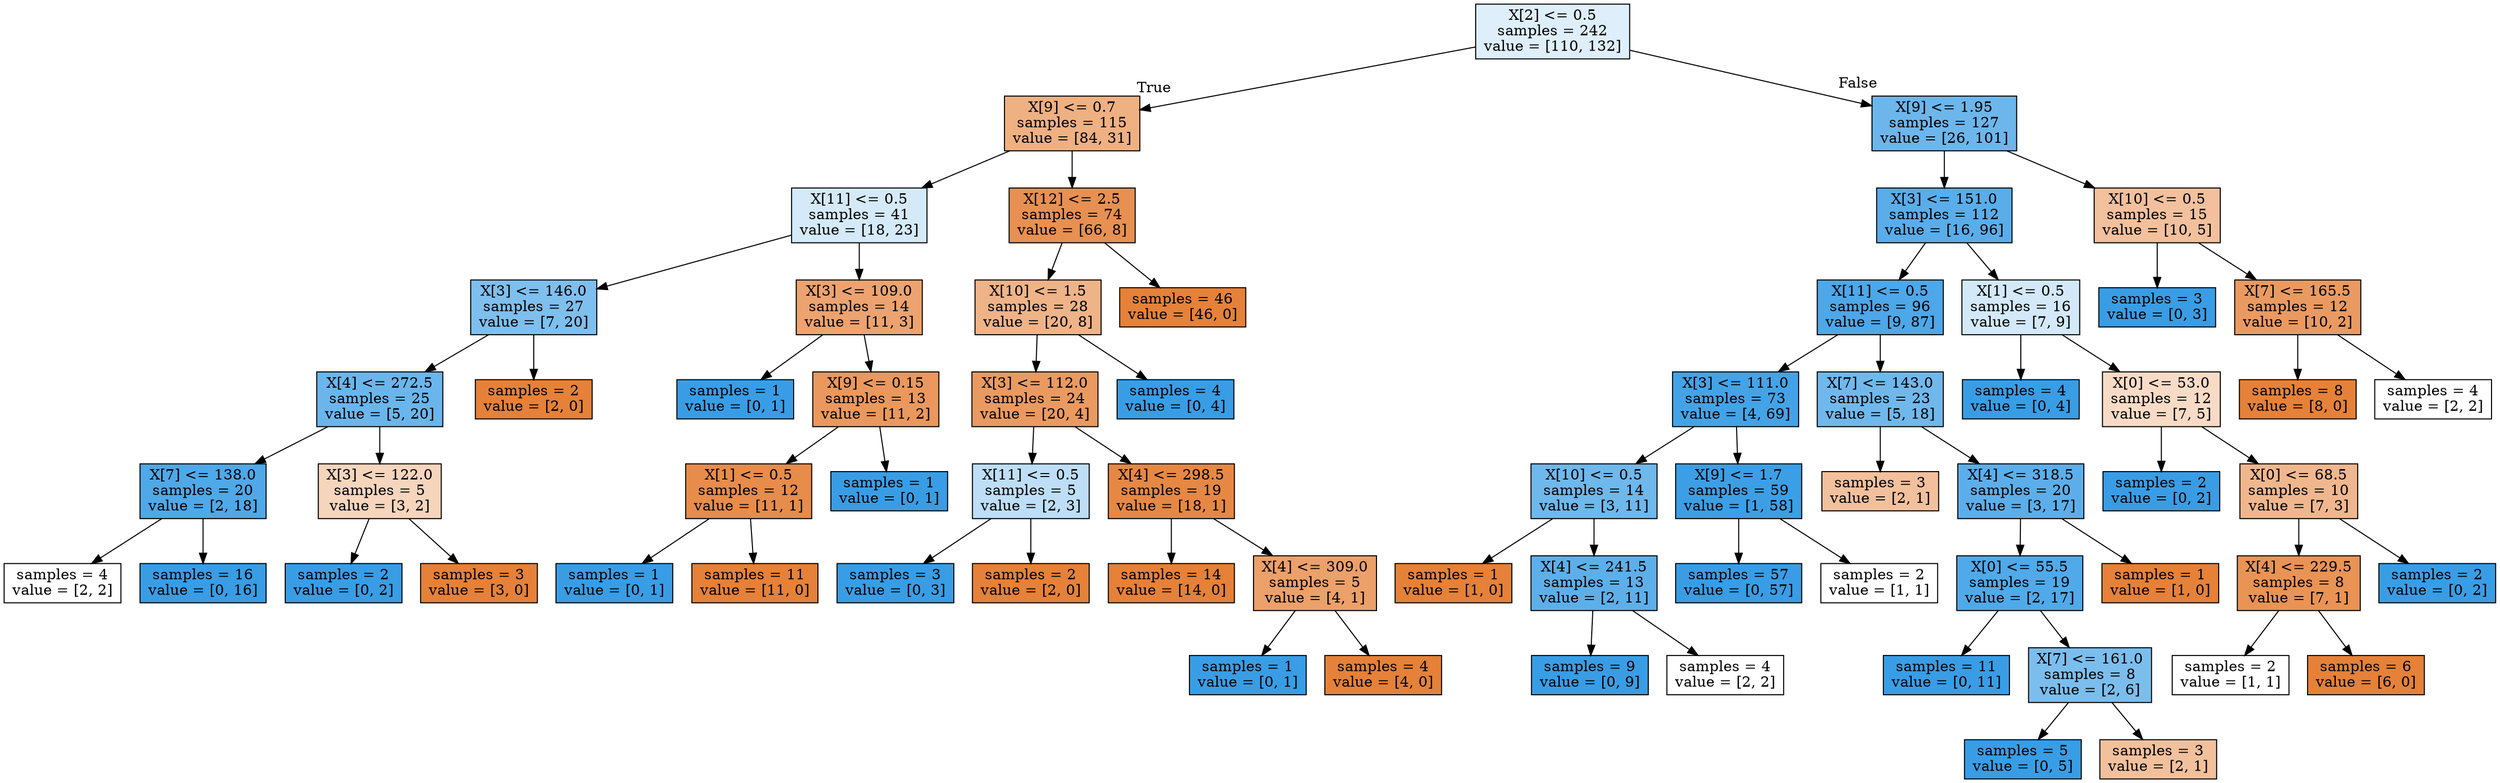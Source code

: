 digraph Tree {
node [shape=box, style="filled", color="black"] ;
0 [label="X[2] <= 0.5\nsamples = 242\nvalue = [110, 132]", fillcolor="#deeffb"] ;
1 [label="X[9] <= 0.7\nsamples = 115\nvalue = [84, 31]", fillcolor="#efb082"] ;
0 -> 1 [labeldistance=2.5, labelangle=45, headlabel="True"] ;
2 [label="X[11] <= 0.5\nsamples = 41\nvalue = [18, 23]", fillcolor="#d4eaf9"] ;
1 -> 2 ;
3 [label="X[3] <= 146.0\nsamples = 27\nvalue = [7, 20]", fillcolor="#7ebfee"] ;
2 -> 3 ;
4 [label="X[4] <= 272.5\nsamples = 25\nvalue = [5, 20]", fillcolor="#6ab6ec"] ;
3 -> 4 ;
5 [label="X[7] <= 138.0\nsamples = 20\nvalue = [2, 18]", fillcolor="#4fa8e8"] ;
4 -> 5 ;
6 [label="samples = 4\nvalue = [2, 2]", fillcolor="#ffffff"] ;
5 -> 6 ;
7 [label="samples = 16\nvalue = [0, 16]", fillcolor="#399de5"] ;
5 -> 7 ;
8 [label="X[3] <= 122.0\nsamples = 5\nvalue = [3, 2]", fillcolor="#f6d5bd"] ;
4 -> 8 ;
9 [label="samples = 2\nvalue = [0, 2]", fillcolor="#399de5"] ;
8 -> 9 ;
10 [label="samples = 3\nvalue = [3, 0]", fillcolor="#e58139"] ;
8 -> 10 ;
11 [label="samples = 2\nvalue = [2, 0]", fillcolor="#e58139"] ;
3 -> 11 ;
12 [label="X[3] <= 109.0\nsamples = 14\nvalue = [11, 3]", fillcolor="#eca36f"] ;
2 -> 12 ;
13 [label="samples = 1\nvalue = [0, 1]", fillcolor="#399de5"] ;
12 -> 13 ;
14 [label="X[9] <= 0.15\nsamples = 13\nvalue = [11, 2]", fillcolor="#ea985d"] ;
12 -> 14 ;
15 [label="X[1] <= 0.5\nsamples = 12\nvalue = [11, 1]", fillcolor="#e78c4b"] ;
14 -> 15 ;
16 [label="samples = 1\nvalue = [0, 1]", fillcolor="#399de5"] ;
15 -> 16 ;
17 [label="samples = 11\nvalue = [11, 0]", fillcolor="#e58139"] ;
15 -> 17 ;
18 [label="samples = 1\nvalue = [0, 1]", fillcolor="#399de5"] ;
14 -> 18 ;
19 [label="X[12] <= 2.5\nsamples = 74\nvalue = [66, 8]", fillcolor="#e89051"] ;
1 -> 19 ;
20 [label="X[10] <= 1.5\nsamples = 28\nvalue = [20, 8]", fillcolor="#efb388"] ;
19 -> 20 ;
21 [label="X[3] <= 112.0\nsamples = 24\nvalue = [20, 4]", fillcolor="#ea9a61"] ;
20 -> 21 ;
22 [label="X[11] <= 0.5\nsamples = 5\nvalue = [2, 3]", fillcolor="#bddef6"] ;
21 -> 22 ;
23 [label="samples = 3\nvalue = [0, 3]", fillcolor="#399de5"] ;
22 -> 23 ;
24 [label="samples = 2\nvalue = [2, 0]", fillcolor="#e58139"] ;
22 -> 24 ;
25 [label="X[4] <= 298.5\nsamples = 19\nvalue = [18, 1]", fillcolor="#e68844"] ;
21 -> 25 ;
26 [label="samples = 14\nvalue = [14, 0]", fillcolor="#e58139"] ;
25 -> 26 ;
27 [label="X[4] <= 309.0\nsamples = 5\nvalue = [4, 1]", fillcolor="#eca06a"] ;
25 -> 27 ;
28 [label="samples = 1\nvalue = [0, 1]", fillcolor="#399de5"] ;
27 -> 28 ;
29 [label="samples = 4\nvalue = [4, 0]", fillcolor="#e58139"] ;
27 -> 29 ;
30 [label="samples = 4\nvalue = [0, 4]", fillcolor="#399de5"] ;
20 -> 30 ;
31 [label="samples = 46\nvalue = [46, 0]", fillcolor="#e58139"] ;
19 -> 31 ;
32 [label="X[9] <= 1.95\nsamples = 127\nvalue = [26, 101]", fillcolor="#6cb6ec"] ;
0 -> 32 [labeldistance=2.5, labelangle=-45, headlabel="False"] ;
33 [label="X[3] <= 151.0\nsamples = 112\nvalue = [16, 96]", fillcolor="#5aade9"] ;
32 -> 33 ;
34 [label="X[11] <= 0.5\nsamples = 96\nvalue = [9, 87]", fillcolor="#4da7e8"] ;
33 -> 34 ;
35 [label="X[3] <= 111.0\nsamples = 73\nvalue = [4, 69]", fillcolor="#44a3e7"] ;
34 -> 35 ;
36 [label="X[10] <= 0.5\nsamples = 14\nvalue = [3, 11]", fillcolor="#6fb8ec"] ;
35 -> 36 ;
37 [label="samples = 1\nvalue = [1, 0]", fillcolor="#e58139"] ;
36 -> 37 ;
38 [label="X[4] <= 241.5\nsamples = 13\nvalue = [2, 11]", fillcolor="#5dafea"] ;
36 -> 38 ;
39 [label="samples = 9\nvalue = [0, 9]", fillcolor="#399de5"] ;
38 -> 39 ;
40 [label="samples = 4\nvalue = [2, 2]", fillcolor="#ffffff"] ;
38 -> 40 ;
41 [label="X[9] <= 1.7\nsamples = 59\nvalue = [1, 58]", fillcolor="#3c9fe5"] ;
35 -> 41 ;
42 [label="samples = 57\nvalue = [0, 57]", fillcolor="#399de5"] ;
41 -> 42 ;
43 [label="samples = 2\nvalue = [1, 1]", fillcolor="#ffffff"] ;
41 -> 43 ;
44 [label="X[7] <= 143.0\nsamples = 23\nvalue = [5, 18]", fillcolor="#70b8ec"] ;
34 -> 44 ;
45 [label="samples = 3\nvalue = [2, 1]", fillcolor="#f2c09c"] ;
44 -> 45 ;
46 [label="X[4] <= 318.5\nsamples = 20\nvalue = [3, 17]", fillcolor="#5caeea"] ;
44 -> 46 ;
47 [label="X[0] <= 55.5\nsamples = 19\nvalue = [2, 17]", fillcolor="#50a9e8"] ;
46 -> 47 ;
48 [label="samples = 11\nvalue = [0, 11]", fillcolor="#399de5"] ;
47 -> 48 ;
49 [label="X[7] <= 161.0\nsamples = 8\nvalue = [2, 6]", fillcolor="#7bbeee"] ;
47 -> 49 ;
50 [label="samples = 5\nvalue = [0, 5]", fillcolor="#399de5"] ;
49 -> 50 ;
51 [label="samples = 3\nvalue = [2, 1]", fillcolor="#f2c09c"] ;
49 -> 51 ;
52 [label="samples = 1\nvalue = [1, 0]", fillcolor="#e58139"] ;
46 -> 52 ;
53 [label="X[1] <= 0.5\nsamples = 16\nvalue = [7, 9]", fillcolor="#d3e9f9"] ;
33 -> 53 ;
54 [label="samples = 4\nvalue = [0, 4]", fillcolor="#399de5"] ;
53 -> 54 ;
55 [label="X[0] <= 53.0\nsamples = 12\nvalue = [7, 5]", fillcolor="#f8dbc6"] ;
53 -> 55 ;
56 [label="samples = 2\nvalue = [0, 2]", fillcolor="#399de5"] ;
55 -> 56 ;
57 [label="X[0] <= 68.5\nsamples = 10\nvalue = [7, 3]", fillcolor="#f0b78e"] ;
55 -> 57 ;
58 [label="X[4] <= 229.5\nsamples = 8\nvalue = [7, 1]", fillcolor="#e99355"] ;
57 -> 58 ;
59 [label="samples = 2\nvalue = [1, 1]", fillcolor="#ffffff"] ;
58 -> 59 ;
60 [label="samples = 6\nvalue = [6, 0]", fillcolor="#e58139"] ;
58 -> 60 ;
61 [label="samples = 2\nvalue = [0, 2]", fillcolor="#399de5"] ;
57 -> 61 ;
62 [label="X[10] <= 0.5\nsamples = 15\nvalue = [10, 5]", fillcolor="#f2c09c"] ;
32 -> 62 ;
63 [label="samples = 3\nvalue = [0, 3]", fillcolor="#399de5"] ;
62 -> 63 ;
64 [label="X[7] <= 165.5\nsamples = 12\nvalue = [10, 2]", fillcolor="#ea9a61"] ;
62 -> 64 ;
65 [label="samples = 8\nvalue = [8, 0]", fillcolor="#e58139"] ;
64 -> 65 ;
66 [label="samples = 4\nvalue = [2, 2]", fillcolor="#ffffff"] ;
64 -> 66 ;
}
